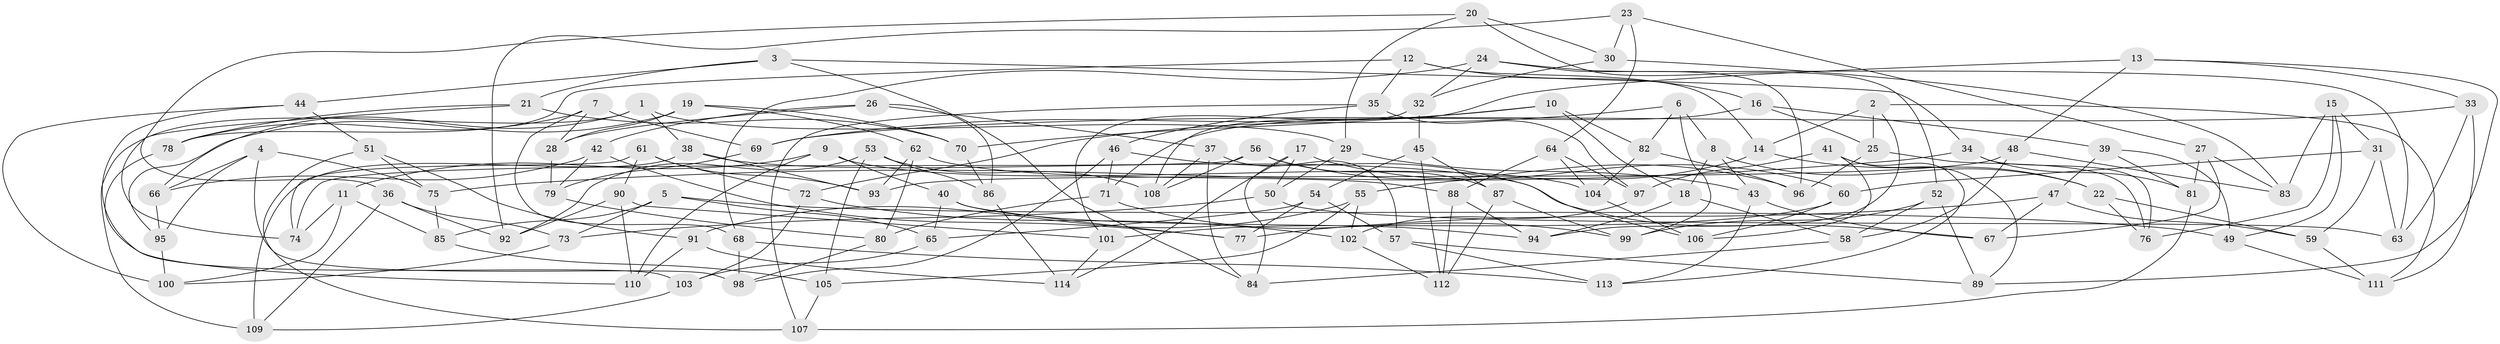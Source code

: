 // Generated by graph-tools (version 1.1) at 2025/16/03/09/25 04:16:44]
// undirected, 114 vertices, 228 edges
graph export_dot {
graph [start="1"]
  node [color=gray90,style=filled];
  1;
  2;
  3;
  4;
  5;
  6;
  7;
  8;
  9;
  10;
  11;
  12;
  13;
  14;
  15;
  16;
  17;
  18;
  19;
  20;
  21;
  22;
  23;
  24;
  25;
  26;
  27;
  28;
  29;
  30;
  31;
  32;
  33;
  34;
  35;
  36;
  37;
  38;
  39;
  40;
  41;
  42;
  43;
  44;
  45;
  46;
  47;
  48;
  49;
  50;
  51;
  52;
  53;
  54;
  55;
  56;
  57;
  58;
  59;
  60;
  61;
  62;
  63;
  64;
  65;
  66;
  67;
  68;
  69;
  70;
  71;
  72;
  73;
  74;
  75;
  76;
  77;
  78;
  79;
  80;
  81;
  82;
  83;
  84;
  85;
  86;
  87;
  88;
  89;
  90;
  91;
  92;
  93;
  94;
  95;
  96;
  97;
  98;
  99;
  100;
  101;
  102;
  103;
  104;
  105;
  106;
  107;
  108;
  109;
  110;
  111;
  112;
  113;
  114;
  1 -- 38;
  1 -- 29;
  1 -- 109;
  1 -- 66;
  2 -- 94;
  2 -- 14;
  2 -- 111;
  2 -- 25;
  3 -- 34;
  3 -- 44;
  3 -- 21;
  3 -- 84;
  4 -- 66;
  4 -- 98;
  4 -- 75;
  4 -- 95;
  5 -- 85;
  5 -- 49;
  5 -- 65;
  5 -- 73;
  6 -- 82;
  6 -- 72;
  6 -- 99;
  6 -- 8;
  7 -- 69;
  7 -- 68;
  7 -- 78;
  7 -- 28;
  8 -- 43;
  8 -- 22;
  8 -- 18;
  9 -- 11;
  9 -- 40;
  9 -- 104;
  9 -- 110;
  10 -- 18;
  10 -- 82;
  10 -- 70;
  10 -- 69;
  11 -- 100;
  11 -- 74;
  11 -- 85;
  12 -- 14;
  12 -- 16;
  12 -- 78;
  12 -- 35;
  13 -- 108;
  13 -- 48;
  13 -- 89;
  13 -- 33;
  14 -- 22;
  14 -- 55;
  15 -- 31;
  15 -- 83;
  15 -- 76;
  15 -- 49;
  16 -- 39;
  16 -- 71;
  16 -- 25;
  17 -- 60;
  17 -- 50;
  17 -- 84;
  17 -- 114;
  18 -- 58;
  18 -- 94;
  19 -- 95;
  19 -- 62;
  19 -- 70;
  19 -- 28;
  20 -- 36;
  20 -- 29;
  20 -- 30;
  20 -- 52;
  21 -- 70;
  21 -- 74;
  21 -- 78;
  22 -- 76;
  22 -- 59;
  23 -- 92;
  23 -- 30;
  23 -- 27;
  23 -- 64;
  24 -- 32;
  24 -- 96;
  24 -- 68;
  24 -- 63;
  25 -- 76;
  25 -- 96;
  26 -- 28;
  26 -- 42;
  26 -- 86;
  26 -- 37;
  27 -- 81;
  27 -- 67;
  27 -- 83;
  28 -- 79;
  29 -- 43;
  29 -- 50;
  30 -- 83;
  30 -- 32;
  31 -- 60;
  31 -- 63;
  31 -- 59;
  32 -- 101;
  32 -- 45;
  33 -- 69;
  33 -- 63;
  33 -- 111;
  34 -- 81;
  34 -- 76;
  34 -- 75;
  35 -- 107;
  35 -- 97;
  35 -- 46;
  36 -- 92;
  36 -- 109;
  36 -- 73;
  37 -- 108;
  37 -- 57;
  37 -- 84;
  38 -- 109;
  38 -- 93;
  38 -- 67;
  39 -- 47;
  39 -- 81;
  39 -- 49;
  40 -- 94;
  40 -- 77;
  40 -- 65;
  41 -- 97;
  41 -- 106;
  41 -- 113;
  41 -- 89;
  42 -- 79;
  42 -- 77;
  42 -- 66;
  43 -- 67;
  43 -- 113;
  44 -- 100;
  44 -- 51;
  44 -- 103;
  45 -- 54;
  45 -- 87;
  45 -- 112;
  46 -- 71;
  46 -- 98;
  46 -- 106;
  47 -- 67;
  47 -- 59;
  47 -- 77;
  48 -- 83;
  48 -- 93;
  48 -- 58;
  49 -- 111;
  50 -- 63;
  50 -- 73;
  51 -- 75;
  51 -- 107;
  51 -- 91;
  52 -- 58;
  52 -- 99;
  52 -- 89;
  53 -- 86;
  53 -- 105;
  53 -- 92;
  53 -- 108;
  54 -- 65;
  54 -- 57;
  54 -- 77;
  55 -- 102;
  55 -- 91;
  55 -- 105;
  56 -- 87;
  56 -- 108;
  56 -- 74;
  56 -- 96;
  57 -- 113;
  57 -- 89;
  58 -- 84;
  59 -- 111;
  60 -- 106;
  60 -- 101;
  61 -- 74;
  61 -- 93;
  61 -- 90;
  61 -- 72;
  62 -- 80;
  62 -- 93;
  62 -- 88;
  64 -- 104;
  64 -- 88;
  64 -- 97;
  65 -- 103;
  66 -- 95;
  68 -- 113;
  68 -- 98;
  69 -- 79;
  70 -- 86;
  71 -- 80;
  71 -- 99;
  72 -- 103;
  72 -- 102;
  73 -- 100;
  75 -- 85;
  78 -- 110;
  79 -- 80;
  80 -- 98;
  81 -- 107;
  82 -- 104;
  82 -- 96;
  85 -- 105;
  86 -- 114;
  87 -- 112;
  87 -- 99;
  88 -- 112;
  88 -- 94;
  90 -- 101;
  90 -- 110;
  90 -- 92;
  91 -- 114;
  91 -- 110;
  95 -- 100;
  97 -- 102;
  101 -- 114;
  102 -- 112;
  103 -- 109;
  104 -- 106;
  105 -- 107;
}
